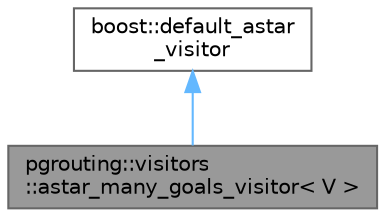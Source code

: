digraph "pgrouting::visitors::astar_many_goals_visitor&lt; V &gt;"
{
 // LATEX_PDF_SIZE
  bgcolor="transparent";
  edge [fontname=Helvetica,fontsize=10,labelfontname=Helvetica,labelfontsize=10];
  node [fontname=Helvetica,fontsize=10,shape=box,height=0.2,width=0.4];
  Node1 [id="Node000001",label="pgrouting::visitors\l::astar_many_goals_visitor\< V \>",height=0.2,width=0.4,color="gray40", fillcolor="grey60", style="filled", fontcolor="black",tooltip="visitor stops when all targets are found"];
  Node2 -> Node1 [id="edge1_Node000001_Node000002",dir="back",color="steelblue1",style="solid",tooltip=" "];
  Node2 [id="Node000002",label="boost::default_astar\l_visitor",height=0.2,width=0.4,color="gray40", fillcolor="white", style="filled",tooltip=" "];
}
